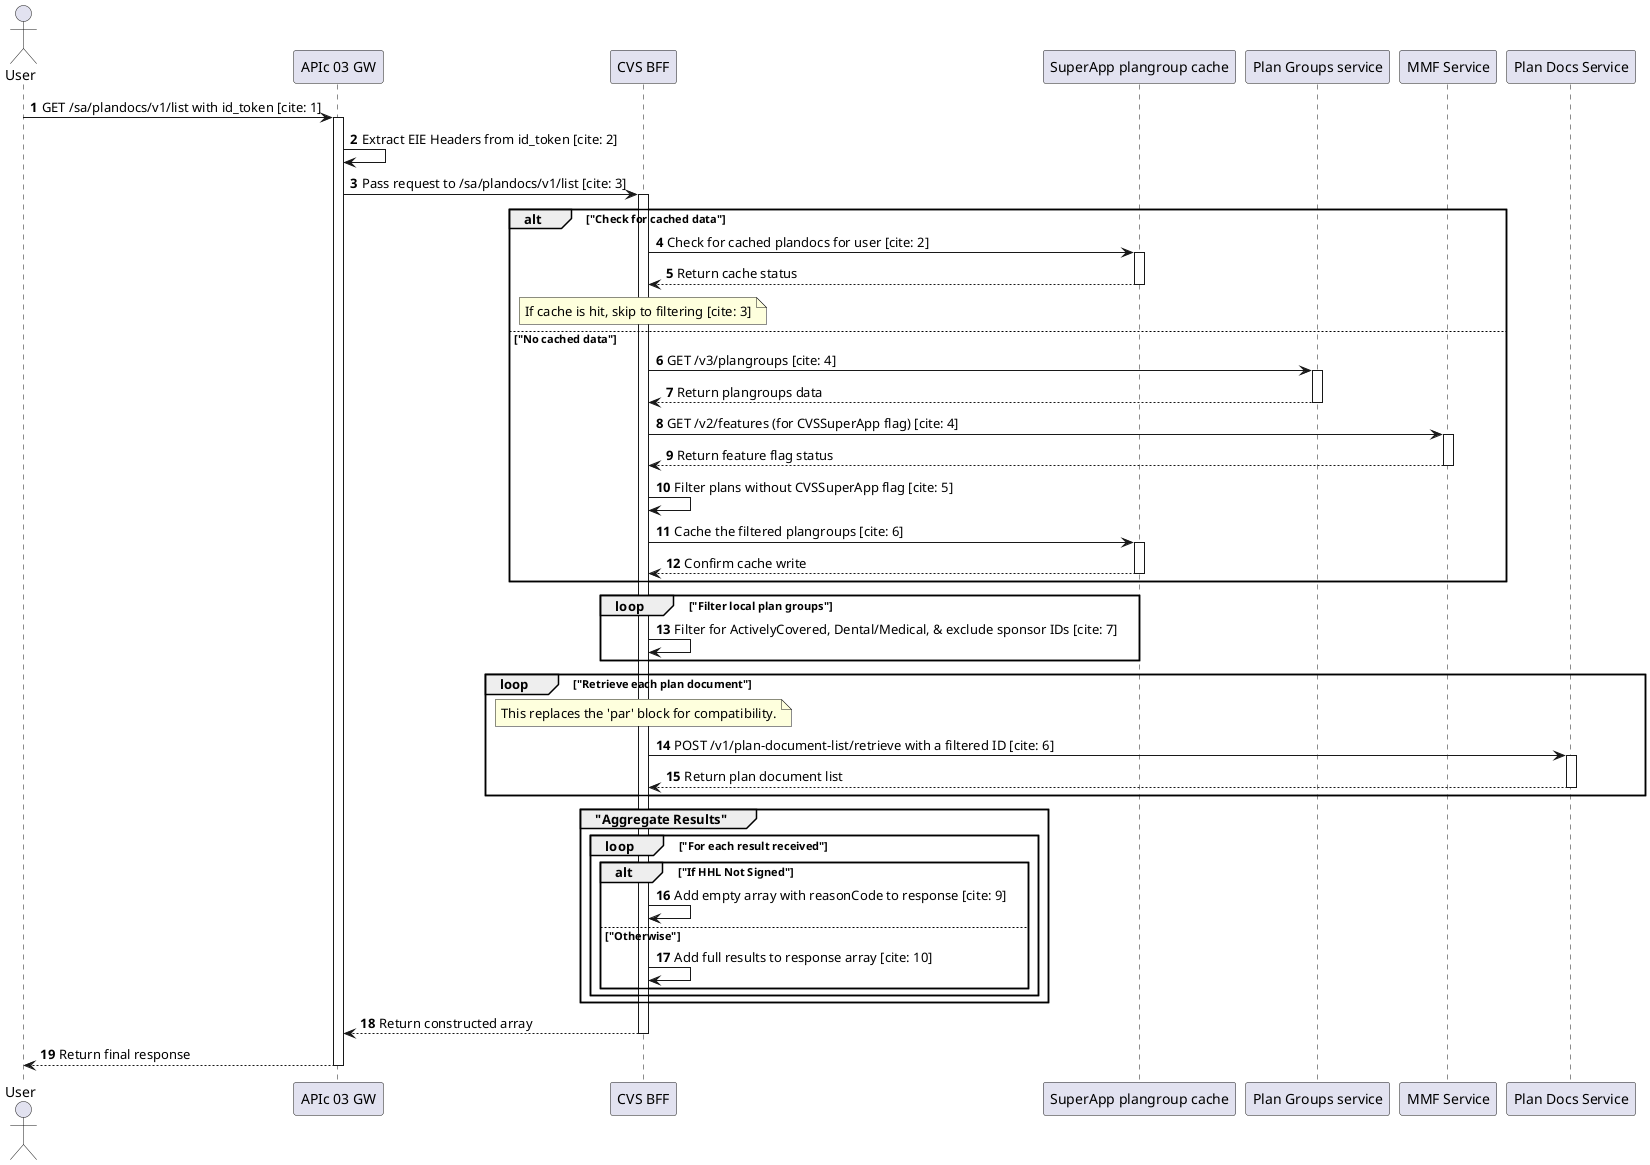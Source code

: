 @startuml
autonumber

actor User

participant "APIc 03 GW" as Gateway
participant "CVS BFF" as BFF
participant "SuperApp plangroup cache" as Cache
participant "Plan Groups service" as PlanGroupsSvc
participant "MMF Service" as MMFSvc
participant "Plan Docs Service" as PlanDocsSvc

User -> Gateway: GET /sa/plandocs/v1/list with id_token [cite: 1]
activate Gateway

Gateway -> Gateway: Extract EIE Headers from id_token [cite: 2]
Gateway -> BFF: Pass request to /sa/plandocs/v1/list [cite: 3]
activate BFF

alt "Check for cached data"
    BFF -> Cache: Check for cached plandocs for user [cite: 2]
    activate Cache
    Cache --> BFF: Return cache status
    deactivate Cache
    note over BFF: If cache is hit, skip to filtering [cite: 3]
else "No cached data"
    BFF -> PlanGroupsSvc: GET /v3/plangroups [cite: 4]
    activate PlanGroupsSvc
    PlanGroupsSvc --> BFF: Return plangroups data
    deactivate PlanGroupsSvc

    BFF -> MMFSvc: GET /v2/features (for CVSSuperApp flag) [cite: 4]
    activate MMFSvc
    MMFSvc --> BFF: Return feature flag status
    deactivate MMFSvc

    BFF -> BFF: Filter plans without CVSSuperApp flag [cite: 5]
    BFF -> Cache: Cache the filtered plangroups [cite: 6]
    activate Cache
    Cache --> BFF: Confirm cache write
    deactivate Cache
end

loop "Filter local plan groups"
    BFF -> BFF: Filter for ActivelyCovered, Dental/Medical, & exclude sponsor IDs [cite: 7]
end

loop "Retrieve each plan document"
    note over BFF: This replaces the 'par' block for compatibility.
    BFF -> PlanDocsSvc: POST /v1/plan-document-list/retrieve with a filtered ID [cite: 6]
    activate PlanDocsSvc
    PlanDocsSvc --> BFF: Return plan document list
    deactivate PlanDocsSvc
end

group "Aggregate Results"
    loop "For each result received"
        alt "If HHL Not Signed"
            BFF -> BFF: Add empty array with reasonCode to response [cite: 9]
        else "Otherwise"
            BFF -> BFF: Add full results to response array [cite: 10]
        end
    end
end

BFF --> Gateway: Return constructed array
deactivate BFF
Gateway --> User: Return final response
deactivate Gateway

@enduml